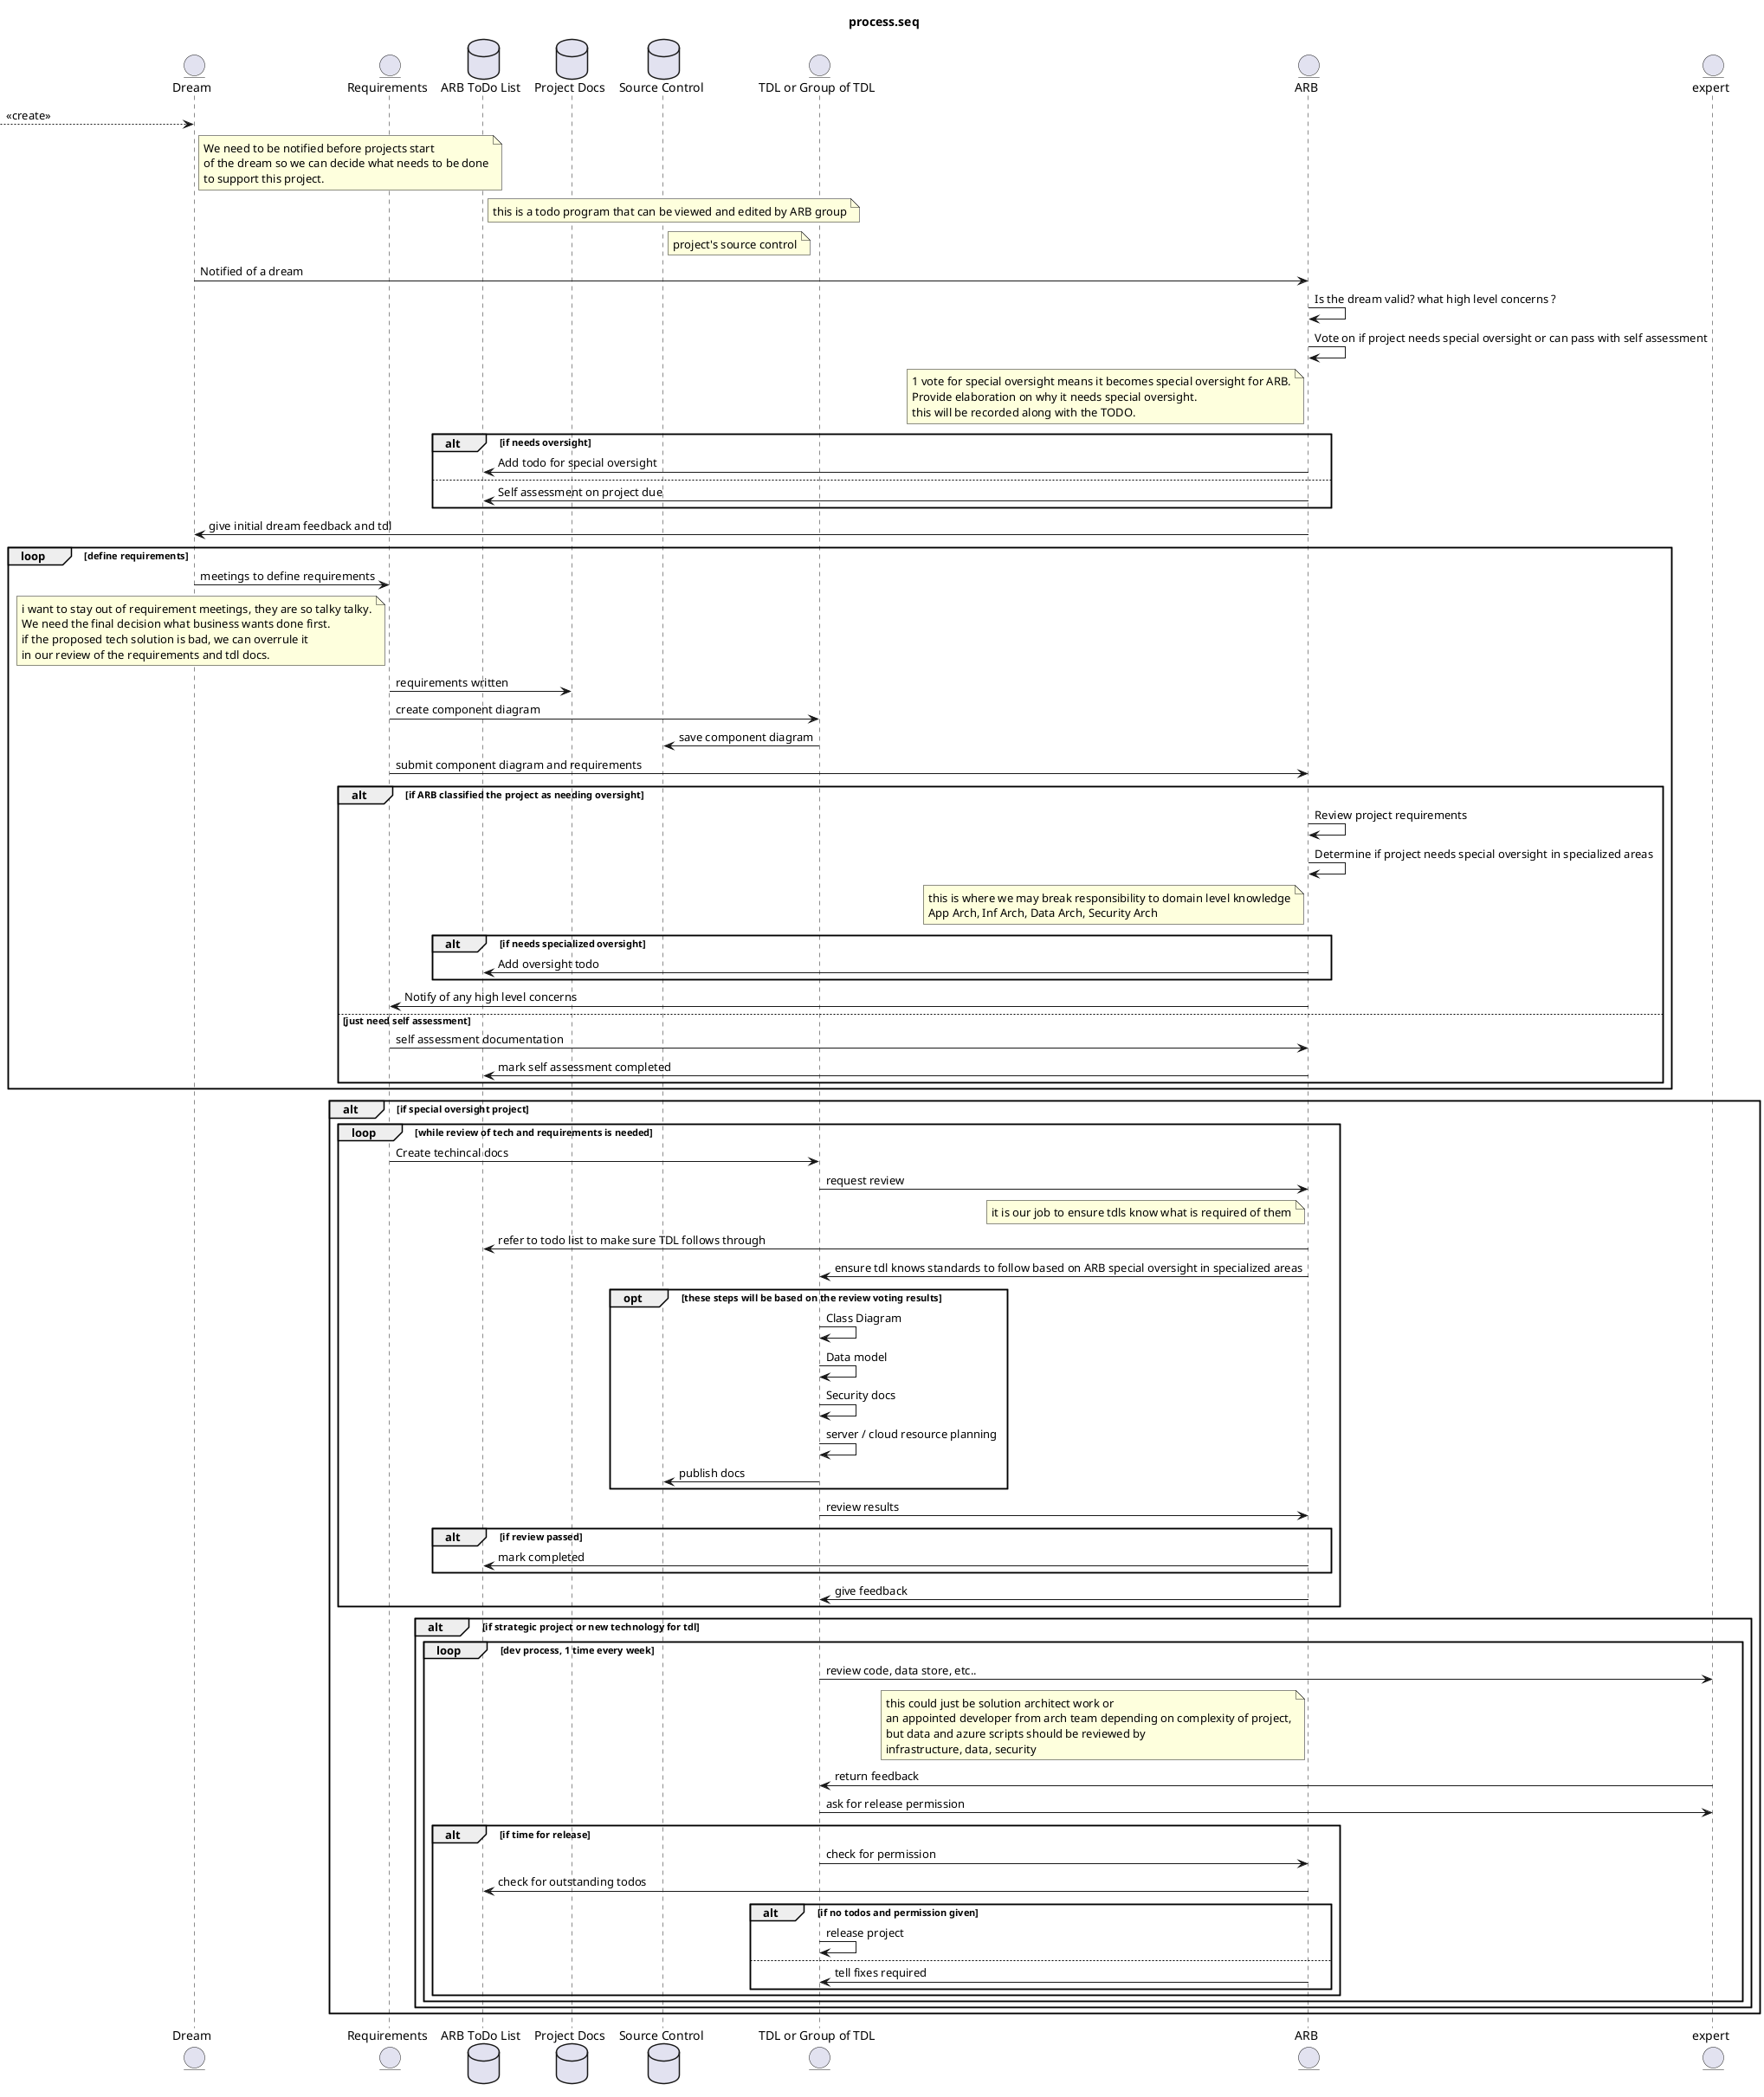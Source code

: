 @startuml

title process.seq

entity "Dream" as pd
entity "Requirements" as pr
database "ARB ToDo List" as todo
database "Project Docs" as Docs
database "Source Control" as SC
entity "TDL or Group of TDL" as tdl
entity "ARB" as review
entity expert
--> pd : <<create>>

note right of pd
We need to be notified before projects start
of the dream so we can decide what needs to be done
to support this project.
end note

note right of todo: this is a todo program that can be viewed and edited by ARB group

note right of SC: project's source control

pd -> review : Notified of a dream
review -> review : Is the dream valid? what high level concerns ?
review -> review : Vote on if project needs special oversight or can pass with self assessment

note left of review
1 vote for special oversight means it becomes special oversight for ARB.
Provide elaboration on why it needs special oversight.
this will be recorded along with the TODO.
end note

alt if needs oversight
    review -> todo : Add todo for special oversight
else
    review -> todo : Self assessment on project due
end
review -> pd : give initial dream feedback and tdl
loop define requirements
    pd -> pr : meetings to define requirements

    note left of pr
    i want to stay out of requirement meetings, they are so talky talky.
    We need the final decision what business wants done first.
    if the proposed tech solution is bad, we can overrule it
    in our review of the requirements and tdl docs.
    end note

    pr -> Docs : requirements written
    pr -> tdl : create component diagram
    tdl -> SC : save component diagram
    pr -> review : submit component diagram and requirements
    alt if ARB classified the project as needing oversight
        review -> review : Review project requirements
        review -> review : Determine if project needs special oversight in specialized areas

        note left of review
        this is where we may break responsibility to domain level knowledge
        App Arch, Inf Arch, Data Arch, Security Arch
        end note

        alt if needs specialized oversight
            review -> todo: Add oversight todo
        end
        review -> pr: Notify of any high level concerns
    else just need self assessment
        pr -> review : self assessment documentation
        review -> todo: mark self assessment completed
    end
end
alt if special oversight project
    loop while review of tech and requirements is needed
        pr -> tdl : Create techincal docs
        tdl -> review : request review

        note left of review: it is our job to ensure tdls know what is required of them

        review -> todo: refer to todo list to make sure TDL follows through
        review -> tdl : ensure tdl knows standards to follow based on ARB special oversight in specialized areas
        opt these steps will be based on the review voting results
            tdl -> tdl : Class Diagram
            tdl -> tdl : Data model
            tdl -> tdl : Security docs
            tdl -> tdl : server / cloud resource planning
            tdl -> SC : publish docs
        end
        tdl -> review :review results
        alt if review passed
            review -> todo : mark completed
        end
        review -> tdl : give feedback
    end
    alt if strategic project or new technology for tdl
        loop dev process, 1 time every week
            tdl -> expert : review code, data store, etc..

            note left of review
            this could just be solution architect work or
            an appointed developer from arch team depending on complexity of project,
            but data and azure scripts should be reviewed by
            infrastructure, data, security
            end note

            expert -> tdl : return feedback
            tdl -> expert : ask for release permission
            alt if time for release
                tdl -> review : check for permission
                review -> todo : check for outstanding todos
                alt if no todos and permission given
                    tdl -> tdl : release project
                else
                    review -> tdl : tell fixes required
                end
            end
        end
    end
end
@enduml
